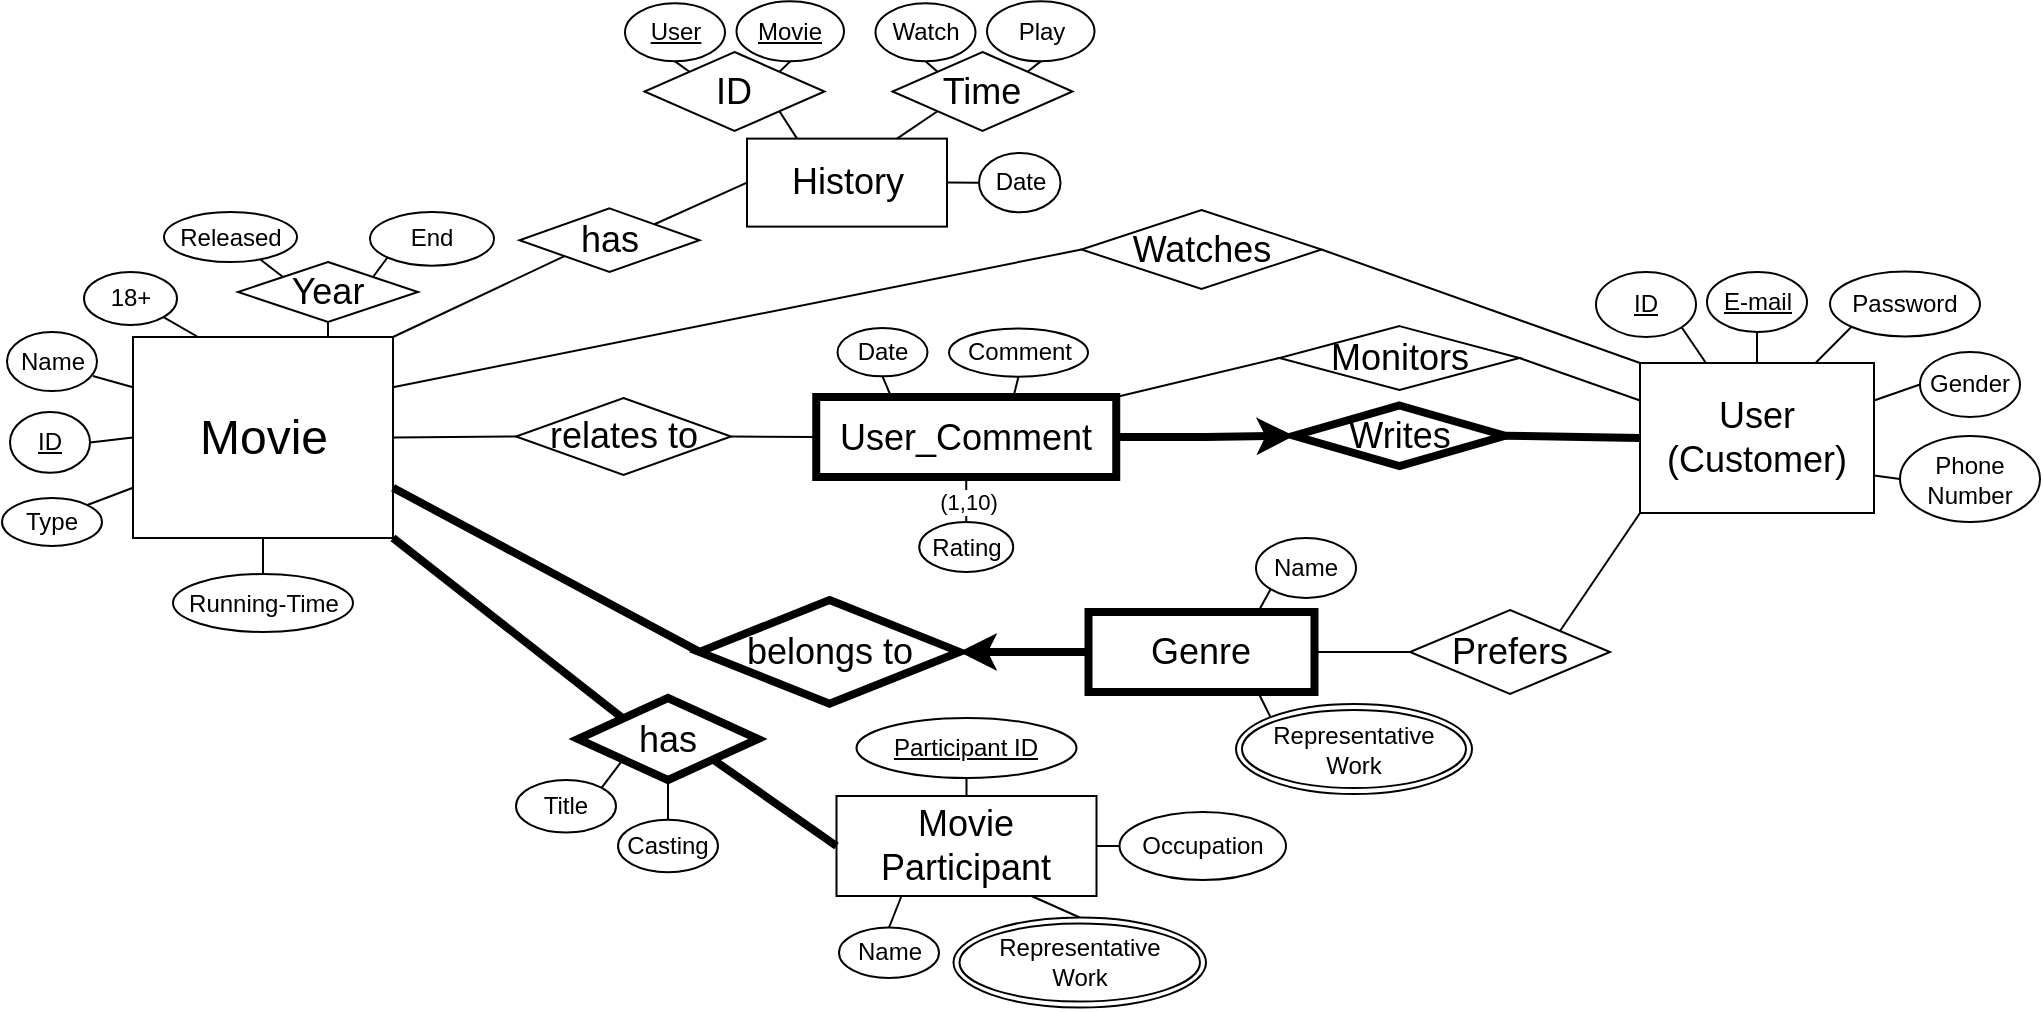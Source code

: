 <mxfile version="24.7.14" pages="2">
  <diagram id="rgVw4Kh5Wtp_J3KKhTi0" name="ER">
    <mxGraphModel dx="-220" dy="738" grid="1" gridSize="10" guides="1" tooltips="1" connect="1" arrows="1" fold="1" page="1" pageScale="1" pageWidth="827" pageHeight="1169" math="0" shadow="0">
      <root>
        <mxCell id="0" />
        <mxCell id="1" parent="0" />
        <mxCell id="Y2QeQmpJSXi7cNchoxGy-1" value="Type" style="ellipse;whiteSpace=wrap;html=1;align=center;rounded=1;" parent="1" vertex="1">
          <mxGeometry x="1913" y="573" width="50" height="24" as="geometry" />
        </mxCell>
        <mxCell id="Y2QeQmpJSXi7cNchoxGy-3" value="&lt;span style=&quot;font-size: 18px;&quot;&gt;User&lt;br&gt;(Customer)&lt;/span&gt;" style="whiteSpace=wrap;html=1;align=center;rounded=0;" parent="1" vertex="1">
          <mxGeometry x="2732" y="505.5" width="117" height="75" as="geometry" />
        </mxCell>
        <mxCell id="Y2QeQmpJSXi7cNchoxGy-4" value="&lt;font style=&quot;font-size: 18px;&quot;&gt;Movie Participant&lt;/font&gt;" style="whiteSpace=wrap;html=1;align=center;rounded=0;" parent="1" vertex="1">
          <mxGeometry x="2330.25" y="722" width="130" height="50" as="geometry" />
        </mxCell>
        <mxCell id="Y2QeQmpJSXi7cNchoxGy-5" value="&lt;u&gt;ID&lt;/u&gt;" style="ellipse;whiteSpace=wrap;html=1;align=center;rounded=1;" parent="1" vertex="1">
          <mxGeometry x="2710" y="460" width="50" height="32.5" as="geometry" />
        </mxCell>
        <mxCell id="Y2QeQmpJSXi7cNchoxGy-6" value="" style="endArrow=none;html=1;rounded=1;exitX=1;exitY=1;exitDx=0;exitDy=0;" parent="1" source="Y2QeQmpJSXi7cNchoxGy-5" target="Y2QeQmpJSXi7cNchoxGy-3" edge="1">
          <mxGeometry relative="1" as="geometry">
            <mxPoint x="2517.5" y="492.5" as="sourcePoint" />
            <mxPoint x="2677.5" y="492.5" as="targetPoint" />
          </mxGeometry>
        </mxCell>
        <mxCell id="Y2QeQmpJSXi7cNchoxGy-7" value="&lt;u&gt;E-mail&lt;/u&gt;" style="ellipse;whiteSpace=wrap;html=1;align=center;rounded=1;" parent="1" vertex="1">
          <mxGeometry x="2765.5" y="460" width="50" height="30" as="geometry" />
        </mxCell>
        <mxCell id="Y2QeQmpJSXi7cNchoxGy-8" value="" style="endArrow=none;html=1;rounded=1;exitX=0.5;exitY=1;exitDx=0;exitDy=0;entryX=0.5;entryY=0;entryDx=0;entryDy=0;" parent="1" source="Y2QeQmpJSXi7cNchoxGy-7" target="Y2QeQmpJSXi7cNchoxGy-3" edge="1">
          <mxGeometry relative="1" as="geometry">
            <mxPoint x="2760.5" y="436.5" as="sourcePoint" />
            <mxPoint x="2817.5" y="452.5" as="targetPoint" />
          </mxGeometry>
        </mxCell>
        <mxCell id="Y2QeQmpJSXi7cNchoxGy-9" value="Password" style="ellipse;whiteSpace=wrap;html=1;align=center;rounded=1;" parent="1" vertex="1">
          <mxGeometry x="2827" y="459.75" width="75" height="32.5" as="geometry" />
        </mxCell>
        <mxCell id="Y2QeQmpJSXi7cNchoxGy-10" value="" style="endArrow=none;html=1;rounded=1;exitX=0;exitY=1;exitDx=0;exitDy=0;entryX=0.75;entryY=0;entryDx=0;entryDy=0;" parent="1" source="Y2QeQmpJSXi7cNchoxGy-9" target="Y2QeQmpJSXi7cNchoxGy-3" edge="1">
          <mxGeometry relative="1" as="geometry">
            <mxPoint x="2790.5" y="386.5" as="sourcePoint" />
            <mxPoint x="2827.5" y="462.5" as="targetPoint" />
          </mxGeometry>
        </mxCell>
        <mxCell id="Y2QeQmpJSXi7cNchoxGy-11" value="Gender" style="ellipse;whiteSpace=wrap;html=1;align=center;rounded=1;" parent="1" vertex="1">
          <mxGeometry x="2872" y="500" width="50" height="32.5" as="geometry" />
        </mxCell>
        <mxCell id="Y2QeQmpJSXi7cNchoxGy-12" value="" style="endArrow=none;html=1;rounded=1;exitX=0;exitY=0.5;exitDx=0;exitDy=0;entryX=1;entryY=0.25;entryDx=0;entryDy=0;" parent="1" source="Y2QeQmpJSXi7cNchoxGy-11" target="Y2QeQmpJSXi7cNchoxGy-3" edge="1">
          <mxGeometry relative="1" as="geometry">
            <mxPoint x="2790.5" y="386.5" as="sourcePoint" />
            <mxPoint x="2827.5" y="462.5" as="targetPoint" />
          </mxGeometry>
        </mxCell>
        <mxCell id="Y2QeQmpJSXi7cNchoxGy-13" value="Phone Number" style="ellipse;whiteSpace=wrap;html=1;align=center;rounded=1;" parent="1" vertex="1">
          <mxGeometry x="2862" y="542" width="70" height="43" as="geometry" />
        </mxCell>
        <mxCell id="Y2QeQmpJSXi7cNchoxGy-14" value="" style="endArrow=none;html=1;rounded=1;entryX=1;entryY=0.75;entryDx=0;entryDy=0;exitX=0;exitY=0.5;exitDx=0;exitDy=0;" parent="1" source="Y2QeQmpJSXi7cNchoxGy-13" target="Y2QeQmpJSXi7cNchoxGy-3" edge="1">
          <mxGeometry relative="1" as="geometry">
            <mxPoint x="2975" y="452.5" as="sourcePoint" />
            <mxPoint x="2827.5" y="462.5" as="targetPoint" />
          </mxGeometry>
        </mxCell>
        <mxCell id="Y2QeQmpJSXi7cNchoxGy-15" value="Name" style="ellipse;whiteSpace=wrap;html=1;align=center;rounded=1;" parent="1" vertex="1">
          <mxGeometry x="1915.5" y="490" width="45" height="29.56" as="geometry" />
        </mxCell>
        <mxCell id="Y2QeQmpJSXi7cNchoxGy-16" value="Running-Time" style="ellipse;whiteSpace=wrap;html=1;align=center;rounded=1;" parent="1" vertex="1">
          <mxGeometry x="1998.5" y="611" width="90" height="29" as="geometry" />
        </mxCell>
        <mxCell id="Y2QeQmpJSXi7cNchoxGy-17" value="Released" style="ellipse;whiteSpace=wrap;html=1;align=center;rounded=1;" parent="1" vertex="1">
          <mxGeometry x="1994" y="430" width="66.5" height="25.04" as="geometry" />
        </mxCell>
        <mxCell id="Y2QeQmpJSXi7cNchoxGy-18" value="18+" style="ellipse;whiteSpace=wrap;html=1;align=center;rounded=1;" parent="1" vertex="1">
          <mxGeometry x="1954" y="460" width="46.5" height="26.5" as="geometry" />
        </mxCell>
        <mxCell id="Y2QeQmpJSXi7cNchoxGy-19" value="&lt;font style=&quot;font-size: 24px;&quot;&gt;Movie&lt;/font&gt;" style="whiteSpace=wrap;html=1;align=center;rounded=0;" parent="1" vertex="1">
          <mxGeometry x="1978.5" y="492.5" width="130" height="100.5" as="geometry" />
        </mxCell>
        <mxCell id="Y2QeQmpJSXi7cNchoxGy-20" value="&lt;font style=&quot;font-size: 18px;&quot;&gt;Prefers&lt;/font&gt;" style="shape=rhombus;perimeter=rhombusPerimeter;whiteSpace=wrap;html=1;align=center;rounded=0;" parent="1" vertex="1">
          <mxGeometry x="2617" y="629" width="100" height="42" as="geometry" />
        </mxCell>
        <mxCell id="Y2QeQmpJSXi7cNchoxGy-21" value="&lt;font style=&quot;font-size: 18px;&quot;&gt;User_Comment&lt;/font&gt;" style="whiteSpace=wrap;html=1;align=center;rounded=0;glass=0;strokeWidth=4;" parent="1" vertex="1">
          <mxGeometry x="2320.12" y="522.5" width="150" height="40" as="geometry" />
        </mxCell>
        <mxCell id="Y2QeQmpJSXi7cNchoxGy-22" value="Rating" style="ellipse;whiteSpace=wrap;html=1;align=center;rounded=1;" parent="1" vertex="1">
          <mxGeometry x="2371.62" y="585" width="47" height="25" as="geometry" />
        </mxCell>
        <mxCell id="Y2QeQmpJSXi7cNchoxGy-24" value="&lt;u&gt;ID&lt;/u&gt;" style="ellipse;whiteSpace=wrap;html=1;align=center;rounded=1;" parent="1" vertex="1">
          <mxGeometry x="1917" y="530" width="40" height="30.39" as="geometry" />
        </mxCell>
        <mxCell id="Y2QeQmpJSXi7cNchoxGy-25" value="" style="endArrow=none;html=1;rounded=1;exitX=0;exitY=0.5;exitDx=0;exitDy=0;entryX=1;entryY=0.5;entryDx=0;entryDy=0;" parent="1" source="Y2QeQmpJSXi7cNchoxGy-19" target="Y2QeQmpJSXi7cNchoxGy-24" edge="1">
          <mxGeometry relative="1" as="geometry">
            <mxPoint x="2257.5" y="506.5" as="sourcePoint" />
            <mxPoint x="2332.5" y="506.5" as="targetPoint" />
          </mxGeometry>
        </mxCell>
        <mxCell id="Y2QeQmpJSXi7cNchoxGy-26" value="" style="endArrow=none;html=1;rounded=1;entryX=0.953;entryY=0.745;entryDx=0;entryDy=0;exitX=0;exitY=0.25;exitDx=0;exitDy=0;entryPerimeter=0;" parent="1" source="Y2QeQmpJSXi7cNchoxGy-19" target="Y2QeQmpJSXi7cNchoxGy-15" edge="1">
          <mxGeometry relative="1" as="geometry">
            <mxPoint x="1956.5" y="523.5" as="sourcePoint" />
            <mxPoint x="1890.5" y="485.5" as="targetPoint" />
          </mxGeometry>
        </mxCell>
        <mxCell id="Y2QeQmpJSXi7cNchoxGy-27" value="" style="endArrow=none;html=1;rounded=1;entryX=1;entryY=0;entryDx=0;entryDy=0;exitX=0;exitY=0.75;exitDx=0;exitDy=0;" parent="1" source="Y2QeQmpJSXi7cNchoxGy-19" target="Y2QeQmpJSXi7cNchoxGy-1" edge="1">
          <mxGeometry relative="1" as="geometry">
            <mxPoint x="1995.5" y="571.5" as="sourcePoint" />
            <mxPoint x="1910.5" y="435.5" as="targetPoint" />
          </mxGeometry>
        </mxCell>
        <mxCell id="Y2QeQmpJSXi7cNchoxGy-28" value="" style="endArrow=none;html=1;rounded=1;entryX=0.5;entryY=0;entryDx=0;entryDy=0;exitX=0.5;exitY=1;exitDx=0;exitDy=0;" parent="1" source="Y2QeQmpJSXi7cNchoxGy-19" target="Y2QeQmpJSXi7cNchoxGy-16" edge="1">
          <mxGeometry relative="1" as="geometry">
            <mxPoint x="2002.5" y="481.5" as="sourcePoint" />
            <mxPoint x="1950.5" y="395.5" as="targetPoint" />
          </mxGeometry>
        </mxCell>
        <mxCell id="Y2QeQmpJSXi7cNchoxGy-29" value="" style="endArrow=none;html=1;rounded=1;exitX=0;exitY=0;exitDx=0;exitDy=0;" parent="1" source="Y2QeQmpJSXi7cNchoxGy-69" target="Y2QeQmpJSXi7cNchoxGy-17" edge="1">
          <mxGeometry relative="1" as="geometry">
            <mxPoint x="2019" y="393" as="sourcePoint" />
            <mxPoint x="2017" y="404" as="targetPoint" />
          </mxGeometry>
        </mxCell>
        <mxCell id="Y2QeQmpJSXi7cNchoxGy-30" value="" style="endArrow=none;html=1;rounded=1;entryX=1;entryY=1;entryDx=0;entryDy=0;exitX=0.25;exitY=0;exitDx=0;exitDy=0;" parent="1" source="Y2QeQmpJSXi7cNchoxGy-19" target="Y2QeQmpJSXi7cNchoxGy-18" edge="1">
          <mxGeometry relative="1" as="geometry">
            <mxPoint x="2002.5" y="481.5" as="sourcePoint" />
            <mxPoint x="2054.5" y="380.5" as="targetPoint" />
          </mxGeometry>
        </mxCell>
        <mxCell id="Y2QeQmpJSXi7cNchoxGy-31" value="Date" style="ellipse;whiteSpace=wrap;html=1;align=center;rounded=1;" parent="1" vertex="1">
          <mxGeometry x="2330.75" y="488.05" width="45" height="24.13" as="geometry" />
        </mxCell>
        <mxCell id="Y2QeQmpJSXi7cNchoxGy-32" value="Comment" style="ellipse;whiteSpace=wrap;html=1;align=center;rounded=1;" parent="1" vertex="1">
          <mxGeometry x="2386.5" y="488.21" width="69.5" height="24.13" as="geometry" />
        </mxCell>
        <mxCell id="Y2QeQmpJSXi7cNchoxGy-34" value="" style="endArrow=none;html=1;rounded=1;exitX=0.5;exitY=1;exitDx=0;exitDy=0;entryX=0.5;entryY=0;entryDx=0;entryDy=0;" parent="1" source="Y2QeQmpJSXi7cNchoxGy-21" target="Y2QeQmpJSXi7cNchoxGy-22" edge="1">
          <mxGeometry relative="1" as="geometry">
            <mxPoint x="2440" y="780" as="sourcePoint" />
            <mxPoint x="2405" y="594" as="targetPoint" />
          </mxGeometry>
        </mxCell>
        <mxCell id="CK9RRE3O3jIJMYVnEYLk-2" value="(1,10)" style="edgeLabel;html=1;align=center;verticalAlign=middle;resizable=0;points=[];" parent="Y2QeQmpJSXi7cNchoxGy-34" vertex="1" connectable="0">
          <mxGeometry x="-0.424" y="1" relative="1" as="geometry">
            <mxPoint y="6" as="offset" />
          </mxGeometry>
        </mxCell>
        <mxCell id="Y2QeQmpJSXi7cNchoxGy-35" value="" style="endArrow=none;html=1;rounded=1;exitX=0.25;exitY=0;exitDx=0;exitDy=0;entryX=0.5;entryY=1;entryDx=0;entryDy=0;" parent="1" source="Y2QeQmpJSXi7cNchoxGy-21" target="Y2QeQmpJSXi7cNchoxGy-31" edge="1">
          <mxGeometry relative="1" as="geometry">
            <mxPoint x="2450" y="790" as="sourcePoint" />
            <mxPoint x="2417" y="506.5" as="targetPoint" />
          </mxGeometry>
        </mxCell>
        <mxCell id="Y2QeQmpJSXi7cNchoxGy-36" value="" style="endArrow=none;html=1;rounded=1;exitX=0.657;exitY=0.003;exitDx=0;exitDy=0;entryX=0.5;entryY=1;entryDx=0;entryDy=0;exitPerimeter=0;" parent="1" source="Y2QeQmpJSXi7cNchoxGy-21" target="Y2QeQmpJSXi7cNchoxGy-32" edge="1">
          <mxGeometry relative="1" as="geometry">
            <mxPoint x="2460" y="800" as="sourcePoint" />
            <mxPoint x="2447" y="690" as="targetPoint" />
          </mxGeometry>
        </mxCell>
        <mxCell id="Y2QeQmpJSXi7cNchoxGy-37" value="&lt;font style=&quot;font-size: 18px;&quot;&gt;Writes&lt;/font&gt;" style="shape=rhombus;perimeter=rhombusPerimeter;whiteSpace=wrap;html=1;align=center;rounded=0;strokeWidth=4;" parent="1" vertex="1">
          <mxGeometry x="2559" y="526.75" width="105.5" height="30.25" as="geometry" />
        </mxCell>
        <mxCell id="Y2QeQmpJSXi7cNchoxGy-38" value="&lt;span style=&quot;font-size: 18px;&quot;&gt;relates to&lt;/span&gt;" style="shape=rhombus;perimeter=rhombusPerimeter;whiteSpace=wrap;html=1;align=center;rounded=0;" parent="1" vertex="1">
          <mxGeometry x="2170" y="523" width="107.5" height="38.44" as="geometry" />
        </mxCell>
        <mxCell id="Y2QeQmpJSXi7cNchoxGy-39" value="Name" style="ellipse;whiteSpace=wrap;html=1;align=center;rounded=1;" parent="1" vertex="1">
          <mxGeometry x="2331.5" y="787.75" width="50" height="25.25" as="geometry" />
        </mxCell>
        <mxCell id="Y2QeQmpJSXi7cNchoxGy-40" value="Occupation" style="ellipse;whiteSpace=wrap;html=1;align=center;rounded=1;" parent="1" vertex="1">
          <mxGeometry x="2471.75" y="730" width="83.25" height="34" as="geometry" />
        </mxCell>
        <mxCell id="Y2QeQmpJSXi7cNchoxGy-42" value="&lt;u&gt;Participant ID&lt;/u&gt;" style="ellipse;whiteSpace=wrap;html=1;align=center;rounded=1;" parent="1" vertex="1">
          <mxGeometry x="2340.25" y="683" width="110" height="30" as="geometry" />
        </mxCell>
        <mxCell id="Y2QeQmpJSXi7cNchoxGy-43" value="" style="endArrow=none;html=1;rounded=1;entryX=0.5;entryY=0;entryDx=0;entryDy=0;exitX=0.75;exitY=1;exitDx=0;exitDy=0;" parent="1" source="Y2QeQmpJSXi7cNchoxGy-4" target="ez08-odmeZJ5CBeFPg-b-1" edge="1">
          <mxGeometry relative="1" as="geometry">
            <mxPoint x="1878.75" y="797" as="sourcePoint" />
            <mxPoint x="2443.75" y="794.0" as="targetPoint" />
          </mxGeometry>
        </mxCell>
        <mxCell id="Y2QeQmpJSXi7cNchoxGy-44" value="" style="endArrow=none;html=1;rounded=1;entryX=0;entryY=0.5;entryDx=0;entryDy=0;exitX=1;exitY=0.5;exitDx=0;exitDy=0;" parent="1" source="Y2QeQmpJSXi7cNchoxGy-4" target="Y2QeQmpJSXi7cNchoxGy-40" edge="1">
          <mxGeometry relative="1" as="geometry">
            <mxPoint x="2373.75" y="799" as="sourcePoint" />
            <mxPoint x="2378.75" y="818" as="targetPoint" />
          </mxGeometry>
        </mxCell>
        <mxCell id="Y2QeQmpJSXi7cNchoxGy-45" value="" style="endArrow=none;html=1;rounded=1;entryX=0.5;entryY=1;entryDx=0;entryDy=0;exitX=0.5;exitY=0;exitDx=0;exitDy=0;" parent="1" source="Y2QeQmpJSXi7cNchoxGy-4" target="Y2QeQmpJSXi7cNchoxGy-42" edge="1">
          <mxGeometry relative="1" as="geometry">
            <mxPoint x="2383.75" y="809" as="sourcePoint" />
            <mxPoint x="2388.75" y="828" as="targetPoint" />
          </mxGeometry>
        </mxCell>
        <mxCell id="Y2QeQmpJSXi7cNchoxGy-46" value="" style="endArrow=none;html=1;rounded=1;exitX=0.25;exitY=1;exitDx=0;exitDy=0;entryX=0.5;entryY=0;entryDx=0;entryDy=0;" parent="1" source="Y2QeQmpJSXi7cNchoxGy-4" target="Y2QeQmpJSXi7cNchoxGy-39" edge="1">
          <mxGeometry relative="1" as="geometry">
            <mxPoint x="2393.75" y="819" as="sourcePoint" />
            <mxPoint x="2432.75" y="703" as="targetPoint" />
          </mxGeometry>
        </mxCell>
        <mxCell id="Y2QeQmpJSXi7cNchoxGy-47" value="End" style="ellipse;whiteSpace=wrap;html=1;align=center;rounded=1;" parent="1" vertex="1">
          <mxGeometry x="2097" y="430" width="62" height="26.82" as="geometry" />
        </mxCell>
        <mxCell id="Y2QeQmpJSXi7cNchoxGy-48" value="" style="endArrow=none;html=1;rounded=1;entryX=0;entryY=1;entryDx=0;entryDy=0;exitX=1;exitY=0;exitDx=0;exitDy=0;" parent="1" source="Y2QeQmpJSXi7cNchoxGy-69" target="Y2QeQmpJSXi7cNchoxGy-47" edge="1">
          <mxGeometry relative="1" as="geometry">
            <mxPoint x="2069" y="383" as="sourcePoint" />
            <mxPoint x="2042.5" y="630.5" as="targetPoint" />
          </mxGeometry>
        </mxCell>
        <mxCell id="Y2QeQmpJSXi7cNchoxGy-49" value="" style="edgeStyle=orthogonalEdgeStyle;rounded=0;orthogonalLoop=1;jettySize=auto;html=1;strokeWidth=4;" parent="1" source="Y2QeQmpJSXi7cNchoxGy-50" target="Y2QeQmpJSXi7cNchoxGy-73" edge="1">
          <mxGeometry relative="1" as="geometry" />
        </mxCell>
        <mxCell id="Y2QeQmpJSXi7cNchoxGy-50" value="&lt;font style=&quot;font-size: 18px;&quot;&gt;Genre&lt;/font&gt;" style="whiteSpace=wrap;html=1;align=center;rounded=0;strokeWidth=4;" parent="1" vertex="1">
          <mxGeometry x="2456.25" y="630" width="113" height="40" as="geometry" />
        </mxCell>
        <mxCell id="Y2QeQmpJSXi7cNchoxGy-51" value="&lt;font style=&quot;font-size: 18px;&quot;&gt;History&lt;/font&gt;" style="whiteSpace=wrap;html=1;align=center;rounded=0;" parent="1" vertex="1">
          <mxGeometry x="2285.5" y="393.31" width="100" height="44" as="geometry" />
        </mxCell>
        <mxCell id="Y2QeQmpJSXi7cNchoxGy-52" value="&lt;font style=&quot;font-size: 18px;&quot;&gt;Watches&lt;/font&gt;" style="shape=rhombus;perimeter=rhombusPerimeter;whiteSpace=wrap;html=1;align=center;rounded=0;" parent="1" vertex="1">
          <mxGeometry x="2452.75" y="429" width="120" height="39.5" as="geometry" />
        </mxCell>
        <mxCell id="Y2QeQmpJSXi7cNchoxGy-53" value="Name" style="ellipse;whiteSpace=wrap;html=1;align=center;rounded=1;" parent="1" vertex="1">
          <mxGeometry x="2540" y="593" width="50" height="30" as="geometry" />
        </mxCell>
        <mxCell id="Y2QeQmpJSXi7cNchoxGy-54" value="&lt;font style=&quot;font-size: 18px;&quot;&gt;has&lt;/font&gt;" style="shape=rhombus;perimeter=rhombusPerimeter;whiteSpace=wrap;html=1;align=center;rounded=0;strokeWidth=4;" parent="1" vertex="1">
          <mxGeometry x="2201" y="673" width="90" height="41" as="geometry" />
        </mxCell>
        <mxCell id="Y2QeQmpJSXi7cNchoxGy-55" value="" style="endArrow=none;html=1;rounded=1;entryX=0.75;entryY=0;entryDx=0;entryDy=0;exitX=0;exitY=1;exitDx=0;exitDy=0;" parent="1" source="Y2QeQmpJSXi7cNchoxGy-53" target="Y2QeQmpJSXi7cNchoxGy-50" edge="1">
          <mxGeometry relative="1" as="geometry">
            <mxPoint x="2537.75" y="600" as="sourcePoint" />
            <mxPoint x="2513.75" y="655.5" as="targetPoint" />
          </mxGeometry>
        </mxCell>
        <mxCell id="Y2QeQmpJSXi7cNchoxGy-58" value="Watch" style="ellipse;whiteSpace=wrap;html=1;align=center;rounded=1;" parent="1" vertex="1">
          <mxGeometry x="2349.75" y="325.68" width="50" height="29" as="geometry" />
        </mxCell>
        <mxCell id="Y2QeQmpJSXi7cNchoxGy-59" value="Play" style="ellipse;whiteSpace=wrap;html=1;align=center;rounded=1;" parent="1" vertex="1">
          <mxGeometry x="2405.5" y="324.68" width="53.75" height="30" as="geometry" />
        </mxCell>
        <mxCell id="Y2QeQmpJSXi7cNchoxGy-60" value="" style="endArrow=none;html=1;rounded=1;entryX=0;entryY=0;entryDx=0;entryDy=0;exitX=0.5;exitY=1;exitDx=0;exitDy=0;" parent="1" source="Y2QeQmpJSXi7cNchoxGy-58" target="Y2QeQmpJSXi7cNchoxGy-71" edge="1">
          <mxGeometry relative="1" as="geometry">
            <mxPoint x="2321.25" y="499.68" as="sourcePoint" />
            <mxPoint x="2338.25" y="523.68" as="targetPoint" />
          </mxGeometry>
        </mxCell>
        <mxCell id="Y2QeQmpJSXi7cNchoxGy-61" value="" style="endArrow=none;html=1;rounded=1;entryX=1;entryY=0;entryDx=0;entryDy=0;exitX=0.5;exitY=1;exitDx=0;exitDy=0;" parent="1" source="Y2QeQmpJSXi7cNchoxGy-59" target="Y2QeQmpJSXi7cNchoxGy-71" edge="1">
          <mxGeometry relative="1" as="geometry">
            <mxPoint x="2331.25" y="509.68" as="sourcePoint" />
            <mxPoint x="2348.25" y="533.68" as="targetPoint" />
          </mxGeometry>
        </mxCell>
        <mxCell id="Y2QeQmpJSXi7cNchoxGy-62" value="" style="endArrow=none;html=1;rounded=1;entryX=1;entryY=0.5;entryDx=0;entryDy=0;exitX=0;exitY=0.5;exitDx=0;exitDy=0;" parent="1" source="Y2QeQmpJSXi7cNchoxGy-63" target="Y2QeQmpJSXi7cNchoxGy-51" edge="1">
          <mxGeometry relative="1" as="geometry">
            <mxPoint x="2223" y="494.81" as="sourcePoint" />
            <mxPoint x="2297" y="492.81" as="targetPoint" />
          </mxGeometry>
        </mxCell>
        <mxCell id="Y2QeQmpJSXi7cNchoxGy-63" value="Date" style="ellipse;whiteSpace=wrap;html=1;align=center;rounded=1;" parent="1" vertex="1">
          <mxGeometry x="2401.5" y="400.5" width="40.75" height="29.63" as="geometry" />
        </mxCell>
        <mxCell id="Y2QeQmpJSXi7cNchoxGy-66" value="&lt;font style=&quot;font-size: 18px;&quot;&gt;has&lt;/font&gt;" style="shape=rhombus;perimeter=rhombusPerimeter;whiteSpace=wrap;html=1;align=center;rounded=0;" parent="1" vertex="1">
          <mxGeometry x="2171.75" y="428.19" width="90" height="31.81" as="geometry" />
        </mxCell>
        <mxCell id="Y2QeQmpJSXi7cNchoxGy-68" value="" style="endArrow=none;html=1;rounded=1;entryX=0.75;entryY=1;entryDx=0;entryDy=0;exitX=0;exitY=0;exitDx=0;exitDy=0;" parent="1" source="P1XqQ0uWZs09S3HQ0iQS-1" target="Y2QeQmpJSXi7cNchoxGy-50" edge="1">
          <mxGeometry relative="1" as="geometry">
            <mxPoint x="2557.907" y="684.443" as="sourcePoint" />
            <mxPoint x="2522.75" y="680" as="targetPoint" />
          </mxGeometry>
        </mxCell>
        <mxCell id="Y2QeQmpJSXi7cNchoxGy-69" value="&lt;span style=&quot;font-size: 18px;&quot;&gt;Year&lt;/span&gt;" style="shape=rhombus;perimeter=rhombusPerimeter;whiteSpace=wrap;html=1;align=center;rounded=0;" parent="1" vertex="1">
          <mxGeometry x="2031" y="455" width="90" height="30" as="geometry" />
        </mxCell>
        <mxCell id="Y2QeQmpJSXi7cNchoxGy-71" value="&lt;span style=&quot;font-size: 18px;&quot;&gt;Time&lt;/span&gt;" style="shape=rhombus;perimeter=rhombusPerimeter;whiteSpace=wrap;html=1;align=center;rounded=0;" parent="1" vertex="1">
          <mxGeometry x="2358.25" y="350" width="90" height="39.5" as="geometry" />
        </mxCell>
        <mxCell id="Y2QeQmpJSXi7cNchoxGy-72" value="" style="endArrow=none;html=1;rounded=1;entryX=0.75;entryY=0;entryDx=0;entryDy=0;exitX=0;exitY=1;exitDx=0;exitDy=0;" parent="1" source="Y2QeQmpJSXi7cNchoxGy-71" target="Y2QeQmpJSXi7cNchoxGy-51" edge="1">
          <mxGeometry relative="1" as="geometry">
            <mxPoint x="2467.25" y="402.68" as="sourcePoint" />
            <mxPoint x="2395.25" y="414.68" as="targetPoint" />
          </mxGeometry>
        </mxCell>
        <mxCell id="Y2QeQmpJSXi7cNchoxGy-73" value="&lt;span style=&quot;font-size: 18px;&quot;&gt;belongs to&lt;/span&gt;" style="shape=rhombus;perimeter=rhombusPerimeter;whiteSpace=wrap;html=1;align=center;rounded=0;strokeWidth=4;" parent="1" vertex="1">
          <mxGeometry x="2261.75" y="624" width="130" height="51.88" as="geometry" />
        </mxCell>
        <mxCell id="Y2QeQmpJSXi7cNchoxGy-74" value="" style="endArrow=none;html=1;rounded=0;exitX=1;exitY=0.25;exitDx=0;exitDy=0;entryX=0;entryY=0.5;entryDx=0;entryDy=0;" parent="1" source="Y2QeQmpJSXi7cNchoxGy-19" target="Y2QeQmpJSXi7cNchoxGy-52" edge="1">
          <mxGeometry relative="1" as="geometry">
            <mxPoint x="2220" y="660" as="sourcePoint" />
            <mxPoint x="2380" y="660" as="targetPoint" />
          </mxGeometry>
        </mxCell>
        <mxCell id="Y2QeQmpJSXi7cNchoxGy-75" value="" style="endArrow=none;html=1;rounded=1;entryX=1;entryY=0.5;entryDx=0;entryDy=0;exitX=0;exitY=0.5;exitDx=0;exitDy=0;" parent="1" source="Y2QeQmpJSXi7cNchoxGy-38" target="Y2QeQmpJSXi7cNchoxGy-19" edge="1">
          <mxGeometry relative="1" as="geometry">
            <mxPoint x="2378" y="573" as="sourcePoint" />
            <mxPoint x="2361" y="586" as="targetPoint" />
          </mxGeometry>
        </mxCell>
        <mxCell id="Y2QeQmpJSXi7cNchoxGy-76" value="" style="endArrow=none;html=1;rounded=1;exitX=0;exitY=0.5;exitDx=0;exitDy=0;entryX=1;entryY=0.75;entryDx=0;entryDy=0;strokeWidth=4;" parent="1" source="Y2QeQmpJSXi7cNchoxGy-73" target="Y2QeQmpJSXi7cNchoxGy-19" edge="1">
          <mxGeometry relative="1" as="geometry">
            <mxPoint x="2388" y="583" as="sourcePoint" />
            <mxPoint x="2107" y="558" as="targetPoint" />
          </mxGeometry>
        </mxCell>
        <mxCell id="Y2QeQmpJSXi7cNchoxGy-77" value="" style="endArrow=none;html=1;rounded=1;entryX=1;entryY=1;entryDx=0;entryDy=0;exitX=0;exitY=0;exitDx=0;exitDy=0;strokeWidth=4;" parent="1" source="Y2QeQmpJSXi7cNchoxGy-54" target="Y2QeQmpJSXi7cNchoxGy-19" edge="1">
          <mxGeometry relative="1" as="geometry">
            <mxPoint x="2228" y="665" as="sourcePoint" />
            <mxPoint x="2119" y="578" as="targetPoint" />
          </mxGeometry>
        </mxCell>
        <mxCell id="Y2QeQmpJSXi7cNchoxGy-78" value="" style="endArrow=none;html=1;rounded=1;entryX=1;entryY=1;entryDx=0;entryDy=0;exitX=0;exitY=0.5;exitDx=0;exitDy=0;strokeWidth=4;" parent="1" source="Y2QeQmpJSXi7cNchoxGy-4" target="Y2QeQmpJSXi7cNchoxGy-54" edge="1">
          <mxGeometry relative="1" as="geometry">
            <mxPoint x="2242" y="665" as="sourcePoint" />
            <mxPoint x="2133" y="578" as="targetPoint" />
          </mxGeometry>
        </mxCell>
        <mxCell id="Y2QeQmpJSXi7cNchoxGy-79" value="" style="endArrow=none;html=1;rounded=1;entryX=1;entryY=0.5;entryDx=0;entryDy=0;exitX=0;exitY=0.5;exitDx=0;exitDy=0;" parent="1" source="Y2QeQmpJSXi7cNchoxGy-20" target="Y2QeQmpJSXi7cNchoxGy-50" edge="1">
          <mxGeometry relative="1" as="geometry">
            <mxPoint x="2270" y="690" as="sourcePoint" />
            <mxPoint x="2161" y="603" as="targetPoint" />
          </mxGeometry>
        </mxCell>
        <mxCell id="Y2QeQmpJSXi7cNchoxGy-80" value="" style="endArrow=none;html=1;rounded=1;entryX=1;entryY=0;entryDx=0;entryDy=0;exitX=0;exitY=1;exitDx=0;exitDy=0;" parent="1" source="Y2QeQmpJSXi7cNchoxGy-3" target="Y2QeQmpJSXi7cNchoxGy-20" edge="1">
          <mxGeometry relative="1" as="geometry">
            <mxPoint x="2268" y="705" as="sourcePoint" />
            <mxPoint x="2159" y="618" as="targetPoint" />
          </mxGeometry>
        </mxCell>
        <mxCell id="Y2QeQmpJSXi7cNchoxGy-82" value="" style="endArrow=none;html=1;rounded=1;exitX=0;exitY=0;exitDx=0;exitDy=0;entryX=1;entryY=0.5;entryDx=0;entryDy=0;strokeWidth=1;flowAnimation=0;" parent="1" source="Y2QeQmpJSXi7cNchoxGy-3" target="Y2QeQmpJSXi7cNchoxGy-52" edge="1">
          <mxGeometry relative="1" as="geometry">
            <mxPoint x="2298" y="735" as="sourcePoint" />
            <mxPoint x="2830" y="410" as="targetPoint" />
          </mxGeometry>
        </mxCell>
        <mxCell id="Y2QeQmpJSXi7cNchoxGy-83" value="" style="endArrow=none;html=1;rounded=1;entryX=0;entryY=0.5;entryDx=0;entryDy=0;exitX=1;exitY=0;exitDx=0;exitDy=0;" parent="1" source="Y2QeQmpJSXi7cNchoxGy-66" target="Y2QeQmpJSXi7cNchoxGy-51" edge="1">
          <mxGeometry relative="1" as="geometry">
            <mxPoint x="2308" y="745" as="sourcePoint" />
            <mxPoint x="2199" y="658" as="targetPoint" />
          </mxGeometry>
        </mxCell>
        <mxCell id="Y2QeQmpJSXi7cNchoxGy-84" value="" style="endArrow=none;html=1;rounded=1;entryX=0;entryY=1;entryDx=0;entryDy=0;exitX=1;exitY=0;exitDx=0;exitDy=0;" parent="1" source="Y2QeQmpJSXi7cNchoxGy-19" target="Y2QeQmpJSXi7cNchoxGy-66" edge="1">
          <mxGeometry relative="1" as="geometry">
            <mxPoint x="2318" y="755" as="sourcePoint" />
            <mxPoint x="2209" y="668" as="targetPoint" />
          </mxGeometry>
        </mxCell>
        <mxCell id="Y2QeQmpJSXi7cNchoxGy-85" value="" style="endArrow=none;html=1;rounded=1;exitX=0;exitY=0.5;exitDx=0;exitDy=0;entryX=1;entryY=0.5;entryDx=0;entryDy=0;" parent="1" source="Y2QeQmpJSXi7cNchoxGy-21" target="Y2QeQmpJSXi7cNchoxGy-38" edge="1">
          <mxGeometry relative="1" as="geometry">
            <mxPoint x="2180" y="553" as="sourcePoint" />
            <mxPoint x="2280" y="541" as="targetPoint" />
          </mxGeometry>
        </mxCell>
        <mxCell id="Y2QeQmpJSXi7cNchoxGy-90" value="Title" style="ellipse;whiteSpace=wrap;html=1;align=center;rounded=1;" parent="1" vertex="1">
          <mxGeometry x="2170" y="714" width="50" height="26.25" as="geometry" />
        </mxCell>
        <mxCell id="Y2QeQmpJSXi7cNchoxGy-91" value="Casting" style="ellipse;whiteSpace=wrap;html=1;align=center;rounded=1;" parent="1" vertex="1">
          <mxGeometry x="2221" y="733.88" width="50" height="26.25" as="geometry" />
        </mxCell>
        <mxCell id="Y2QeQmpJSXi7cNchoxGy-92" value="" style="endArrow=none;html=1;rounded=1;exitX=0;exitY=1;exitDx=0;exitDy=0;entryX=1;entryY=0;entryDx=0;entryDy=0;" parent="1" source="Y2QeQmpJSXi7cNchoxGy-54" target="Y2QeQmpJSXi7cNchoxGy-90" edge="1">
          <mxGeometry relative="1" as="geometry">
            <mxPoint x="2404" y="836" as="sourcePoint" />
            <mxPoint x="2388" y="864" as="targetPoint" />
          </mxGeometry>
        </mxCell>
        <mxCell id="Y2QeQmpJSXi7cNchoxGy-93" value="" style="endArrow=none;html=1;rounded=1;entryX=0.5;entryY=0;entryDx=0;entryDy=0;exitX=0.5;exitY=1;exitDx=0;exitDy=0;" parent="1" source="Y2QeQmpJSXi7cNchoxGy-54" target="Y2QeQmpJSXi7cNchoxGy-91" edge="1">
          <mxGeometry relative="1" as="geometry">
            <mxPoint x="2249" y="720" as="sourcePoint" />
            <mxPoint x="2249" y="716" as="targetPoint" />
          </mxGeometry>
        </mxCell>
        <mxCell id="ez08-odmeZJ5CBeFPg-b-1" value="Representative&lt;br&gt;Work" style="ellipse;shape=doubleEllipse;margin=3;whiteSpace=wrap;html=1;align=center;" parent="1" vertex="1">
          <mxGeometry x="2388.75" y="782.75" width="126.25" height="45" as="geometry" />
        </mxCell>
        <mxCell id="P1XqQ0uWZs09S3HQ0iQS-1" value="Representative&lt;br&gt;Work" style="ellipse;shape=doubleEllipse;margin=3;whiteSpace=wrap;html=1;align=center;" parent="1" vertex="1">
          <mxGeometry x="2530" y="676" width="118" height="45" as="geometry" />
        </mxCell>
        <mxCell id="P1XqQ0uWZs09S3HQ0iQS-2" value="&lt;span style=&quot;font-size: 18px;&quot;&gt;ID&lt;/span&gt;" style="shape=rhombus;perimeter=rhombusPerimeter;whiteSpace=wrap;html=1;align=center;rounded=0;" parent="1" vertex="1">
          <mxGeometry x="2234.25" y="350" width="90" height="39.5" as="geometry" />
        </mxCell>
        <mxCell id="P1XqQ0uWZs09S3HQ0iQS-3" value="" style="endArrow=none;html=1;rounded=1;entryX=0.25;entryY=0;entryDx=0;entryDy=0;exitX=1;exitY=1;exitDx=0;exitDy=0;" parent="1" source="P1XqQ0uWZs09S3HQ0iQS-2" target="Y2QeQmpJSXi7cNchoxGy-51" edge="1">
          <mxGeometry relative="1" as="geometry">
            <mxPoint x="2391.25" y="390.68" as="sourcePoint" />
            <mxPoint x="2370.25" y="403.68" as="targetPoint" />
          </mxGeometry>
        </mxCell>
        <mxCell id="P1XqQ0uWZs09S3HQ0iQS-4" value="&lt;u&gt;User&lt;/u&gt;" style="ellipse;whiteSpace=wrap;html=1;align=center;rounded=1;" parent="1" vertex="1">
          <mxGeometry x="2224.5" y="325.68" width="50" height="29" as="geometry" />
        </mxCell>
        <mxCell id="P1XqQ0uWZs09S3HQ0iQS-5" value="&lt;u&gt;Movie&lt;/u&gt;" style="ellipse;whiteSpace=wrap;html=1;align=center;rounded=1;" parent="1" vertex="1">
          <mxGeometry x="2280.25" y="324.68" width="53.75" height="30" as="geometry" />
        </mxCell>
        <mxCell id="P1XqQ0uWZs09S3HQ0iQS-6" value="" style="endArrow=none;html=1;rounded=1;entryX=0;entryY=0;entryDx=0;entryDy=0;exitX=0.5;exitY=1;exitDx=0;exitDy=0;" parent="1" source="P1XqQ0uWZs09S3HQ0iQS-4" target="P1XqQ0uWZs09S3HQ0iQS-2" edge="1">
          <mxGeometry relative="1" as="geometry">
            <mxPoint x="2196" y="499.68" as="sourcePoint" />
            <mxPoint x="2256" y="363.68" as="targetPoint" />
          </mxGeometry>
        </mxCell>
        <mxCell id="P1XqQ0uWZs09S3HQ0iQS-7" value="" style="endArrow=none;html=1;rounded=1;entryX=1;entryY=0;entryDx=0;entryDy=0;exitX=0.5;exitY=1;exitDx=0;exitDy=0;" parent="1" source="P1XqQ0uWZs09S3HQ0iQS-5" target="P1XqQ0uWZs09S3HQ0iQS-2" edge="1">
          <mxGeometry relative="1" as="geometry">
            <mxPoint x="2206" y="509.68" as="sourcePoint" />
            <mxPoint x="2301" y="363.68" as="targetPoint" />
          </mxGeometry>
        </mxCell>
        <mxCell id="P1XqQ0uWZs09S3HQ0iQS-8" value="" style="endArrow=none;html=1;rounded=1;entryX=0.5;entryY=1;entryDx=0;entryDy=0;exitX=0.75;exitY=0;exitDx=0;exitDy=0;" parent="1" source="Y2QeQmpJSXi7cNchoxGy-19" target="Y2QeQmpJSXi7cNchoxGy-69" edge="1">
          <mxGeometry relative="1" as="geometry">
            <mxPoint x="2021" y="503" as="sourcePoint" />
            <mxPoint x="2000" y="488" as="targetPoint" />
          </mxGeometry>
        </mxCell>
        <mxCell id="CK9RRE3O3jIJMYVnEYLk-1" value="" style="edgeStyle=orthogonalEdgeStyle;rounded=0;orthogonalLoop=1;jettySize=auto;html=1;strokeWidth=4;exitX=1;exitY=0.5;exitDx=0;exitDy=0;entryX=0;entryY=0.5;entryDx=0;entryDy=0;" parent="1" source="Y2QeQmpJSXi7cNchoxGy-21" target="Y2QeQmpJSXi7cNchoxGy-37" edge="1">
          <mxGeometry relative="1" as="geometry">
            <mxPoint x="2454" y="654" as="sourcePoint" />
            <mxPoint x="2390" y="655" as="targetPoint" />
          </mxGeometry>
        </mxCell>
        <mxCell id="Zp5rjH2sKPc5ZYHW0MTc-1" value="&lt;font style=&quot;font-size: 18px;&quot;&gt;Monitors&lt;/font&gt;" style="shape=rhombus;perimeter=rhombusPerimeter;whiteSpace=wrap;html=1;align=center;rounded=0;" parent="1" vertex="1">
          <mxGeometry x="2551.75" y="487.05" width="120" height="31.95" as="geometry" />
        </mxCell>
        <mxCell id="Zp5rjH2sKPc5ZYHW0MTc-2" value="" style="endArrow=none;html=1;rounded=1;exitX=0;exitY=0.25;exitDx=0;exitDy=0;entryX=1;entryY=0.5;entryDx=0;entryDy=0;strokeWidth=1;flowAnimation=0;" parent="1" source="Y2QeQmpJSXi7cNchoxGy-3" target="Zp5rjH2sKPc5ZYHW0MTc-1" edge="1">
          <mxGeometry relative="1" as="geometry">
            <mxPoint x="2742" y="534" as="sourcePoint" />
            <mxPoint x="2623" y="475" as="targetPoint" />
          </mxGeometry>
        </mxCell>
        <mxCell id="Zp5rjH2sKPc5ZYHW0MTc-5" value="" style="endArrow=none;html=1;rounded=1;entryX=1;entryY=0.5;entryDx=0;entryDy=0;exitX=0;exitY=0.5;exitDx=0;exitDy=0;strokeWidth=4;" parent="1" source="Y2QeQmpJSXi7cNchoxGy-3" target="Y2QeQmpJSXi7cNchoxGy-37" edge="1">
          <mxGeometry relative="1" as="geometry">
            <mxPoint x="2742" y="591" as="sourcePoint" />
            <mxPoint x="2698" y="648" as="targetPoint" />
          </mxGeometry>
        </mxCell>
        <mxCell id="Zp5rjH2sKPc5ZYHW0MTc-6" value="" style="endArrow=none;html=1;rounded=1;exitX=0;exitY=0.5;exitDx=0;exitDy=0;entryX=1;entryY=0;entryDx=0;entryDy=0;strokeWidth=1;flowAnimation=0;" parent="1" source="Zp5rjH2sKPc5ZYHW0MTc-1" target="Y2QeQmpJSXi7cNchoxGy-21" edge="1">
          <mxGeometry relative="1" as="geometry">
            <mxPoint x="2742" y="534" as="sourcePoint" />
            <mxPoint x="2652" y="517" as="targetPoint" />
          </mxGeometry>
        </mxCell>
      </root>
    </mxGraphModel>
  </diagram>
  <diagram id="R2lEEEUBdFMjLlhIrx00" name="Crow_Foot">
    <mxGraphModel dx="1434" dy="738" grid="1" gridSize="10" guides="1" tooltips="1" connect="1" arrows="1" fold="1" page="1" pageScale="1" pageWidth="850" pageHeight="1100" background="none" math="0" shadow="1" extFonts="Permanent Marker^https://fonts.googleapis.com/css?family=Permanent+Marker">
      <root>
        <mxCell id="0" />
        <mxCell id="1" parent="0" />
        <mxCell id="OrGfQXAaAdTn9BZJPWIu-48" value="&lt;span style=&quot;font-size: 18px;&quot;&gt;User&lt;/span&gt;" style="whiteSpace=wrap;html=1;align=center;rounded=0;" parent="1" vertex="1">
          <mxGeometry x="1102" y="505.5" width="117" height="75" as="geometry" />
        </mxCell>
        <mxCell id="OrGfQXAaAdTn9BZJPWIu-49" value="&lt;font style=&quot;font-size: 18px;&quot;&gt;Movie Participants&lt;/font&gt;" style="whiteSpace=wrap;html=1;align=center;rounded=0;" parent="1" vertex="1">
          <mxGeometry x="693.75" y="759" width="130" height="50" as="geometry" />
        </mxCell>
        <mxCell id="OrGfQXAaAdTn9BZJPWIu-50" value="&lt;u&gt;ID&lt;/u&gt;" style="ellipse;whiteSpace=wrap;html=1;align=center;rounded=1;" parent="1" vertex="1">
          <mxGeometry x="1080" y="452.5" width="50" height="40" as="geometry" />
        </mxCell>
        <mxCell id="OrGfQXAaAdTn9BZJPWIu-52" value="" style="endArrow=none;html=1;rounded=1;exitX=1;exitY=1;exitDx=0;exitDy=0;" parent="1" source="OrGfQXAaAdTn9BZJPWIu-50" target="OrGfQXAaAdTn9BZJPWIu-48" edge="1">
          <mxGeometry relative="1" as="geometry">
            <mxPoint x="887.5" y="492.5" as="sourcePoint" />
            <mxPoint x="1047.5" y="492.5" as="targetPoint" />
          </mxGeometry>
        </mxCell>
        <mxCell id="OrGfQXAaAdTn9BZJPWIu-53" value="&lt;u&gt;E-mail&lt;/u&gt;" style="ellipse;whiteSpace=wrap;html=1;align=center;rounded=1;" parent="1" vertex="1">
          <mxGeometry x="1142" y="442.5" width="50" height="40" as="geometry" />
        </mxCell>
        <mxCell id="OrGfQXAaAdTn9BZJPWIu-54" value="" style="endArrow=none;html=1;rounded=1;exitX=0.5;exitY=1;exitDx=0;exitDy=0;entryX=0.5;entryY=0;entryDx=0;entryDy=0;" parent="1" source="OrGfQXAaAdTn9BZJPWIu-53" target="OrGfQXAaAdTn9BZJPWIu-48" edge="1">
          <mxGeometry relative="1" as="geometry">
            <mxPoint x="1130.5" y="436.5" as="sourcePoint" />
            <mxPoint x="1187.5" y="452.5" as="targetPoint" />
          </mxGeometry>
        </mxCell>
        <mxCell id="OrGfQXAaAdTn9BZJPWIu-55" value="Password" style="ellipse;whiteSpace=wrap;html=1;align=center;rounded=1;" parent="1" vertex="1">
          <mxGeometry x="1199.5" y="452.5" width="75" height="40" as="geometry" />
        </mxCell>
        <mxCell id="OrGfQXAaAdTn9BZJPWIu-56" value="" style="endArrow=none;html=1;rounded=1;exitX=0;exitY=1;exitDx=0;exitDy=0;entryX=0.75;entryY=0;entryDx=0;entryDy=0;" parent="1" source="OrGfQXAaAdTn9BZJPWIu-55" target="OrGfQXAaAdTn9BZJPWIu-48" edge="1">
          <mxGeometry relative="1" as="geometry">
            <mxPoint x="1160.5" y="386.5" as="sourcePoint" />
            <mxPoint x="1197.5" y="462.5" as="targetPoint" />
          </mxGeometry>
        </mxCell>
        <mxCell id="OrGfQXAaAdTn9BZJPWIu-57" value="Gender" style="ellipse;whiteSpace=wrap;html=1;align=center;rounded=1;" parent="1" vertex="1">
          <mxGeometry x="1252" y="492.5" width="50" height="40" as="geometry" />
        </mxCell>
        <mxCell id="OrGfQXAaAdTn9BZJPWIu-58" value="" style="endArrow=none;html=1;rounded=1;exitX=0;exitY=0.5;exitDx=0;exitDy=0;entryX=1;entryY=0.25;entryDx=0;entryDy=0;" parent="1" source="OrGfQXAaAdTn9BZJPWIu-57" target="OrGfQXAaAdTn9BZJPWIu-48" edge="1">
          <mxGeometry relative="1" as="geometry">
            <mxPoint x="1160.5" y="386.5" as="sourcePoint" />
            <mxPoint x="1197.5" y="462.5" as="targetPoint" />
          </mxGeometry>
        </mxCell>
        <mxCell id="OrGfQXAaAdTn9BZJPWIu-61" value="Phone Number" style="ellipse;whiteSpace=wrap;html=1;align=center;rounded=1;" parent="1" vertex="1">
          <mxGeometry x="1242" y="542.5" width="70" height="50" as="geometry" />
        </mxCell>
        <mxCell id="OrGfQXAaAdTn9BZJPWIu-62" value="" style="endArrow=none;html=1;rounded=1;entryX=1;entryY=0.75;entryDx=0;entryDy=0;exitX=0;exitY=0.5;exitDx=0;exitDy=0;" parent="1" source="OrGfQXAaAdTn9BZJPWIu-61" target="OrGfQXAaAdTn9BZJPWIu-48" edge="1">
          <mxGeometry relative="1" as="geometry">
            <mxPoint x="1345" y="452.5" as="sourcePoint" />
            <mxPoint x="1197.5" y="462.5" as="targetPoint" />
          </mxGeometry>
        </mxCell>
        <mxCell id="OrGfQXAaAdTn9BZJPWIu-76" value="&lt;font style=&quot;font-size: 18px;&quot;&gt;Prefers&lt;/font&gt;" style="shape=rhombus;perimeter=rhombusPerimeter;whiteSpace=wrap;html=1;align=center;rounded=0;" parent="1" vertex="1">
          <mxGeometry x="942" y="625" width="100" height="40" as="geometry" />
        </mxCell>
        <mxCell id="OrGfQXAaAdTn9BZJPWIu-77" value="&lt;font style=&quot;font-size: 18px;&quot;&gt;User_Comment&lt;/font&gt;" style="whiteSpace=wrap;html=1;align=center;rounded=0;" parent="1" vertex="1">
          <mxGeometry x="677" y="512.5" width="150" height="40" as="geometry" />
        </mxCell>
        <mxCell id="OrGfQXAaAdTn9BZJPWIu-78" value="Rating" style="ellipse;whiteSpace=wrap;html=1;align=center;rounded=1;" parent="1" vertex="1">
          <mxGeometry x="727.75" y="576.5" width="47" height="40" as="geometry" />
        </mxCell>
        <mxCell id="OrGfQXAaAdTn9BZJPWIu-88" value="Date" style="ellipse;whiteSpace=wrap;html=1;align=center;rounded=1;" parent="1" vertex="1">
          <mxGeometry x="710" y="464.13" width="45" height="40" as="geometry" />
        </mxCell>
        <mxCell id="OrGfQXAaAdTn9BZJPWIu-89" value="Comment" style="ellipse;whiteSpace=wrap;html=1;align=center;rounded=1;" parent="1" vertex="1">
          <mxGeometry x="761.25" y="464.13" width="65" height="40" as="geometry" />
        </mxCell>
        <mxCell id="OrGfQXAaAdTn9BZJPWIu-98" value="" style="endArrow=none;html=1;rounded=1;exitX=0.5;exitY=1;exitDx=0;exitDy=0;" parent="1" source="OrGfQXAaAdTn9BZJPWIu-77" target="OrGfQXAaAdTn9BZJPWIu-78" edge="1">
          <mxGeometry relative="1" as="geometry">
            <mxPoint x="775" y="770" as="sourcePoint" />
            <mxPoint x="679" y="582.5" as="targetPoint" />
          </mxGeometry>
        </mxCell>
        <mxCell id="oxm4fRXBRmSQ4bGJHEz5-1" value="(1,10)" style="edgeLabel;html=1;align=center;verticalAlign=middle;resizable=0;points=[];" parent="OrGfQXAaAdTn9BZJPWIu-98" vertex="1" connectable="0">
          <mxGeometry x="-0.266" y="-1" relative="1" as="geometry">
            <mxPoint as="offset" />
          </mxGeometry>
        </mxCell>
        <mxCell id="OrGfQXAaAdTn9BZJPWIu-99" value="" style="endArrow=none;html=1;rounded=1;exitX=0.25;exitY=0;exitDx=0;exitDy=0;entryX=0.264;entryY=0.932;entryDx=0;entryDy=0;entryPerimeter=0;" parent="1" source="OrGfQXAaAdTn9BZJPWIu-77" target="OrGfQXAaAdTn9BZJPWIu-88" edge="1">
          <mxGeometry relative="1" as="geometry">
            <mxPoint x="785" y="780" as="sourcePoint" />
            <mxPoint x="752" y="496.5" as="targetPoint" />
          </mxGeometry>
        </mxCell>
        <mxCell id="OrGfQXAaAdTn9BZJPWIu-100" value="" style="endArrow=none;html=1;rounded=1;exitX=0.75;exitY=0;exitDx=0;exitDy=0;entryX=0.5;entryY=1;entryDx=0;entryDy=0;" parent="1" source="OrGfQXAaAdTn9BZJPWIu-77" target="OrGfQXAaAdTn9BZJPWIu-89" edge="1">
          <mxGeometry relative="1" as="geometry">
            <mxPoint x="795" y="790" as="sourcePoint" />
            <mxPoint x="782" y="680" as="targetPoint" />
          </mxGeometry>
        </mxCell>
        <mxCell id="OrGfQXAaAdTn9BZJPWIu-105" value="&lt;span style=&quot;font-size: 18px;&quot;&gt;Writes&lt;/span&gt;" style="shape=rhombus;perimeter=rhombusPerimeter;whiteSpace=wrap;html=1;align=center;rounded=0;" parent="1" vertex="1">
          <mxGeometry x="902" y="520.5" width="105.5" height="45" as="geometry" />
        </mxCell>
        <mxCell id="_kRaysnc5MU2M_8_n5-s-9" value="&lt;span style=&quot;font-size: 18px;&quot;&gt;relates to&lt;/span&gt;" style="shape=rhombus;perimeter=rhombusPerimeter;whiteSpace=wrap;html=1;align=center;rounded=0;" parent="1" vertex="1">
          <mxGeometry x="511" y="506.56" width="107.5" height="51.88" as="geometry" />
        </mxCell>
        <mxCell id="_kRaysnc5MU2M_8_n5-s-26" value="" style="edgeStyle=entityRelationEdgeStyle;fontSize=12;html=1;endArrow=ERoneToMany;rounded=1;entryX=0;entryY=0.5;entryDx=0;entryDy=0;exitX=1;exitY=0.5;exitDx=0;exitDy=0;" parent="1" source="_kRaysnc5MU2M_8_n5-s-62" target="OrGfQXAaAdTn9BZJPWIu-49" edge="1">
          <mxGeometry width="100" height="100" relative="1" as="geometry">
            <mxPoint x="647" y="743" as="sourcePoint" />
            <mxPoint x="967" y="810" as="targetPoint" />
            <Array as="points">
              <mxPoint x="600" y="760" />
            </Array>
          </mxGeometry>
        </mxCell>
        <mxCell id="_kRaysnc5MU2M_8_n5-s-29" value="" style="edgeStyle=entityRelationEdgeStyle;fontSize=12;html=1;endArrow=ERzeroToOne;endFill=1;rounded=1;entryX=0;entryY=0.5;entryDx=0;entryDy=0;exitX=1;exitY=0.5;exitDx=0;exitDy=0;" parent="1" source="OrGfQXAaAdTn9BZJPWIu-105" target="OrGfQXAaAdTn9BZJPWIu-48" edge="1">
          <mxGeometry width="100" height="100" relative="1" as="geometry">
            <mxPoint x="1090.5" y="431" as="sourcePoint" />
            <mxPoint x="893.5" y="556" as="targetPoint" />
          </mxGeometry>
        </mxCell>
        <mxCell id="_kRaysnc5MU2M_8_n5-s-33" value="" style="edgeStyle=entityRelationEdgeStyle;fontSize=12;html=1;endArrow=ERzeroToMany;endFill=1;rounded=1;exitX=0;exitY=0.5;exitDx=0;exitDy=0;" parent="1" source="OrGfQXAaAdTn9BZJPWIu-76" target="_kRaysnc5MU2M_8_n5-s-52" edge="1">
          <mxGeometry width="100" height="100" relative="1" as="geometry">
            <mxPoint x="654.75" y="735" as="sourcePoint" />
            <mxPoint x="754.75" y="635" as="targetPoint" />
          </mxGeometry>
        </mxCell>
        <mxCell id="_kRaysnc5MU2M_8_n5-s-34" value="" style="edgeStyle=entityRelationEdgeStyle;fontSize=12;html=1;endArrow=ERmandOne;rounded=1;entryX=1;entryY=0.75;entryDx=0;entryDy=0;" parent="1" source="OrGfQXAaAdTn9BZJPWIu-105" target="OrGfQXAaAdTn9BZJPWIu-77" edge="1">
          <mxGeometry width="100" height="100" relative="1" as="geometry">
            <mxPoint x="795.5" y="640" as="sourcePoint" />
            <mxPoint x="895.5" y="540" as="targetPoint" />
          </mxGeometry>
        </mxCell>
        <mxCell id="_kRaysnc5MU2M_8_n5-s-37" value="" style="edgeStyle=entityRelationEdgeStyle;fontSize=12;html=1;endArrow=ERmandOne;rounded=1;entryX=1;entryY=0.5;entryDx=0;entryDy=0;exitX=0;exitY=0.5;exitDx=0;exitDy=0;" parent="1" source="_kRaysnc5MU2M_8_n5-s-9" target="56u8kqJNubYGTSNLfcnv-119" edge="1">
          <mxGeometry width="100" height="100" relative="1" as="geometry">
            <mxPoint x="530" y="530" as="sourcePoint" />
            <mxPoint x="446.12" y="532.111" as="targetPoint" />
            <Array as="points">
              <mxPoint x="581.5" y="562.5" />
              <mxPoint x="500" y="570" />
              <mxPoint x="450" y="550" />
            </Array>
          </mxGeometry>
        </mxCell>
        <mxCell id="_kRaysnc5MU2M_8_n5-s-38" value="" style="edgeStyle=entityRelationEdgeStyle;fontSize=12;html=1;endArrow=ERmandOne;rounded=1;entryX=0;entryY=0.5;entryDx=0;entryDy=0;exitX=1;exitY=0.5;exitDx=0;exitDy=0;" parent="1" source="_kRaysnc5MU2M_8_n5-s-9" target="OrGfQXAaAdTn9BZJPWIu-77" edge="1">
          <mxGeometry width="100" height="100" relative="1" as="geometry">
            <mxPoint x="657.75" y="556.005" as="sourcePoint" />
            <mxPoint x="726.25" y="556.13" as="targetPoint" />
            <Array as="points">
              <mxPoint x="598.25" y="596.13" />
            </Array>
          </mxGeometry>
        </mxCell>
        <mxCell id="_kRaysnc5MU2M_8_n5-s-39" value="Name" style="ellipse;whiteSpace=wrap;html=1;align=center;rounded=1;" parent="1" vertex="1">
          <mxGeometry x="685.25" y="820" width="50" height="33.5" as="geometry" />
        </mxCell>
        <mxCell id="_kRaysnc5MU2M_8_n5-s-40" value="Occupation" style="ellipse;whiteSpace=wrap;html=1;align=center;rounded=1;" parent="1" vertex="1">
          <mxGeometry x="835.25" y="767" width="92" height="34" as="geometry" />
        </mxCell>
        <mxCell id="_kRaysnc5MU2M_8_n5-s-42" value="Representative&lt;br&gt;Work" style="ellipse;whiteSpace=wrap;html=1;align=center;rounded=1;" parent="1" vertex="1">
          <mxGeometry x="744.37" y="820" width="110" height="39" as="geometry" />
        </mxCell>
        <mxCell id="_kRaysnc5MU2M_8_n5-s-44" value="&lt;u&gt;Participant ID&lt;/u&gt;" style="ellipse;whiteSpace=wrap;html=1;align=center;rounded=1;" parent="1" vertex="1">
          <mxGeometry x="703.75" y="720" width="110" height="30" as="geometry" />
        </mxCell>
        <mxCell id="_kRaysnc5MU2M_8_n5-s-45" value="" style="endArrow=none;html=1;rounded=1;entryX=0.5;entryY=0;entryDx=0;entryDy=0;exitX=0.75;exitY=1;exitDx=0;exitDy=0;" parent="1" source="OrGfQXAaAdTn9BZJPWIu-49" target="_kRaysnc5MU2M_8_n5-s-42" edge="1">
          <mxGeometry relative="1" as="geometry">
            <mxPoint x="242.25" y="834" as="sourcePoint" />
            <mxPoint x="250.25" y="873" as="targetPoint" />
          </mxGeometry>
        </mxCell>
        <mxCell id="_kRaysnc5MU2M_8_n5-s-46" value="" style="endArrow=none;html=1;rounded=1;entryX=0;entryY=0.5;entryDx=0;entryDy=0;exitX=1;exitY=0.5;exitDx=0;exitDy=0;" parent="1" source="OrGfQXAaAdTn9BZJPWIu-49" target="_kRaysnc5MU2M_8_n5-s-40" edge="1">
          <mxGeometry relative="1" as="geometry">
            <mxPoint x="737.25" y="836" as="sourcePoint" />
            <mxPoint x="742.25" y="855" as="targetPoint" />
          </mxGeometry>
        </mxCell>
        <mxCell id="_kRaysnc5MU2M_8_n5-s-47" value="" style="endArrow=none;html=1;rounded=1;entryX=0.5;entryY=1;entryDx=0;entryDy=0;exitX=0.5;exitY=0;exitDx=0;exitDy=0;" parent="1" source="OrGfQXAaAdTn9BZJPWIu-49" target="_kRaysnc5MU2M_8_n5-s-44" edge="1">
          <mxGeometry relative="1" as="geometry">
            <mxPoint x="747.25" y="846" as="sourcePoint" />
            <mxPoint x="752.25" y="865" as="targetPoint" />
          </mxGeometry>
        </mxCell>
        <mxCell id="_kRaysnc5MU2M_8_n5-s-48" value="" style="endArrow=none;html=1;rounded=1;exitX=0.25;exitY=1;exitDx=0;exitDy=0;entryX=0.5;entryY=0;entryDx=0;entryDy=0;" parent="1" source="OrGfQXAaAdTn9BZJPWIu-49" target="_kRaysnc5MU2M_8_n5-s-39" edge="1">
          <mxGeometry relative="1" as="geometry">
            <mxPoint x="757.25" y="856" as="sourcePoint" />
            <mxPoint x="796.25" y="740" as="targetPoint" />
          </mxGeometry>
        </mxCell>
        <mxCell id="_kRaysnc5MU2M_8_n5-s-52" value="&lt;font style=&quot;font-size: 18px;&quot;&gt;Genre&lt;/font&gt;" style="whiteSpace=wrap;html=1;align=center;rounded=0;" parent="1" vertex="1">
          <mxGeometry x="785.25" y="625" width="113" height="40" as="geometry" />
        </mxCell>
        <mxCell id="_kRaysnc5MU2M_8_n5-s-54" value="&lt;font style=&quot;font-size: 18px;&quot;&gt;History&lt;/font&gt;" style="whiteSpace=wrap;html=1;align=center;rounded=0;" parent="1" vertex="1">
          <mxGeometry x="728.25" y="358.63" width="100" height="44" as="geometry" />
        </mxCell>
        <mxCell id="_kRaysnc5MU2M_8_n5-s-56" value="&lt;span style=&quot;font-size: 18px;&quot;&gt;Watches&lt;/span&gt;" style="shape=rhombus;perimeter=rhombusPerimeter;whiteSpace=wrap;html=1;align=center;rounded=0;" parent="1" vertex="1">
          <mxGeometry x="902" y="396.44" width="122.25" height="50.37" as="geometry" />
        </mxCell>
        <mxCell id="_kRaysnc5MU2M_8_n5-s-60" value="Name" style="ellipse;whiteSpace=wrap;html=1;align=center;rounded=1;" parent="1" vertex="1">
          <mxGeometry x="877.25" y="586.06" width="50" height="33" as="geometry" />
        </mxCell>
        <mxCell id="_kRaysnc5MU2M_8_n5-s-62" value="&lt;font style=&quot;font-size: 18px;&quot;&gt;has&lt;/font&gt;" style="shape=rhombus;perimeter=rhombusPerimeter;whiteSpace=wrap;html=1;align=center;rounded=0;" parent="1" vertex="1">
          <mxGeometry x="539.75" y="704" width="90" height="45" as="geometry" />
        </mxCell>
        <mxCell id="_kRaysnc5MU2M_8_n5-s-63" value="" style="edgeStyle=entityRelationEdgeStyle;fontSize=12;html=1;endArrow=ERmandOne;rounded=1;exitX=0;exitY=0.5;exitDx=0;exitDy=0;entryX=1;entryY=1;entryDx=0;entryDy=0;" parent="1" source="_kRaysnc5MU2M_8_n5-s-62" target="56u8kqJNubYGTSNLfcnv-119" edge="1">
          <mxGeometry width="100" height="100" relative="1" as="geometry">
            <mxPoint x="690" y="595" as="sourcePoint" />
            <mxPoint x="447.81" y="557.639" as="targetPoint" />
            <Array as="points">
              <mxPoint x="520" y="760" />
            </Array>
          </mxGeometry>
        </mxCell>
        <mxCell id="_kRaysnc5MU2M_8_n5-s-64" value="" style="endArrow=none;html=1;rounded=1;entryX=0.75;entryY=0;entryDx=0;entryDy=0;exitX=0;exitY=1;exitDx=0;exitDy=0;" parent="1" source="_kRaysnc5MU2M_8_n5-s-60" target="_kRaysnc5MU2M_8_n5-s-52" edge="1">
          <mxGeometry relative="1" as="geometry">
            <mxPoint x="866.75" y="595" as="sourcePoint" />
            <mxPoint x="842.75" y="650.5" as="targetPoint" />
          </mxGeometry>
        </mxCell>
        <mxCell id="_kRaysnc5MU2M_8_n5-s-71" value="Date" style="ellipse;whiteSpace=wrap;html=1;align=center;rounded=1;" parent="1" vertex="1">
          <mxGeometry x="843.5" y="365.82" width="50" height="29.63" as="geometry" />
        </mxCell>
        <mxCell id="_kRaysnc5MU2M_8_n5-s-74" value="Watch" style="ellipse;whiteSpace=wrap;html=1;align=center;rounded=1;" parent="1" vertex="1">
          <mxGeometry x="778.25" y="282.87" width="50" height="30.87" as="geometry" />
        </mxCell>
        <mxCell id="_kRaysnc5MU2M_8_n5-s-75" value="Play" style="ellipse;whiteSpace=wrap;html=1;align=center;rounded=1;" parent="1" vertex="1">
          <mxGeometry x="854.37" y="282.87" width="53.75" height="30.87" as="geometry" />
        </mxCell>
        <mxCell id="_kRaysnc5MU2M_8_n5-s-76" value="" style="endArrow=none;html=1;rounded=1;entryX=0;entryY=0;entryDx=0;entryDy=0;exitX=0.5;exitY=1;exitDx=0;exitDy=0;" parent="1" source="_kRaysnc5MU2M_8_n5-s-74" target="1Lhtd_r-0-Z76O6dxkwj-29" edge="1">
          <mxGeometry relative="1" as="geometry">
            <mxPoint x="810.303" y="298.521" as="sourcePoint" />
            <mxPoint x="814.75" y="491.25" as="targetPoint" />
          </mxGeometry>
        </mxCell>
        <mxCell id="_kRaysnc5MU2M_8_n5-s-77" value="" style="endArrow=none;html=1;rounded=1;entryX=1;entryY=0;entryDx=0;entryDy=0;exitX=0;exitY=1;exitDx=0;exitDy=0;" parent="1" source="_kRaysnc5MU2M_8_n5-s-75" target="1Lhtd_r-0-Z76O6dxkwj-29" edge="1">
          <mxGeometry relative="1" as="geometry">
            <mxPoint x="807.75" y="477.25" as="sourcePoint" />
            <mxPoint x="824.75" y="501.25" as="targetPoint" />
          </mxGeometry>
        </mxCell>
        <mxCell id="1Lhtd_r-0-Z76O6dxkwj-10" value="" style="endArrow=none;html=1;rounded=1;entryX=1;entryY=0.5;entryDx=0;entryDy=0;exitX=0;exitY=0.5;exitDx=0;exitDy=0;" parent="1" source="_kRaysnc5MU2M_8_n5-s-71" target="_kRaysnc5MU2M_8_n5-s-54" edge="1">
          <mxGeometry relative="1" as="geometry">
            <mxPoint x="851.75" y="369.63" as="sourcePoint" />
            <mxPoint x="738.25" y="401.63" as="targetPoint" />
          </mxGeometry>
        </mxCell>
        <mxCell id="1Lhtd_r-0-Z76O6dxkwj-11" value="" style="edgeStyle=entityRelationEdgeStyle;fontSize=12;html=1;endArrow=ERmandOne;rounded=1;entryX=0;entryY=0.75;entryDx=0;entryDy=0;exitX=1;exitY=0.5;exitDx=0;exitDy=0;" parent="1" source="1Lhtd_r-0-Z76O6dxkwj-12" target="_kRaysnc5MU2M_8_n5-s-54" edge="1">
          <mxGeometry width="100" height="100" relative="1" as="geometry">
            <mxPoint x="695" y="370.5" as="sourcePoint" />
            <mxPoint x="745.5" y="542.5" as="targetPoint" />
            <Array as="points">
              <mxPoint x="624.75" y="606.13" />
            </Array>
          </mxGeometry>
        </mxCell>
        <mxCell id="1Lhtd_r-0-Z76O6dxkwj-12" value="&lt;font style=&quot;font-size: 18px;&quot;&gt;has&lt;/font&gt;" style="shape=rhombus;perimeter=rhombusPerimeter;whiteSpace=wrap;html=1;align=center;rounded=0;" parent="1" vertex="1">
          <mxGeometry x="530" y="402.63" width="90" height="56" as="geometry" />
        </mxCell>
        <mxCell id="1Lhtd_r-0-Z76O6dxkwj-13" value="" style="edgeStyle=entityRelationEdgeStyle;fontSize=12;html=1;endArrow=ERmandOne;rounded=1;entryX=1;entryY=0;entryDx=0;entryDy=0;exitX=0;exitY=0.5;exitDx=0;exitDy=0;" parent="1" source="1Lhtd_r-0-Z76O6dxkwj-12" target="56u8kqJNubYGTSNLfcnv-119" edge="1">
          <mxGeometry width="100" height="100" relative="1" as="geometry">
            <mxPoint x="564" y="510" as="sourcePoint" />
            <mxPoint x="449.11" y="485.982" as="targetPoint" />
            <Array as="points">
              <mxPoint x="591.5" y="572.5" />
            </Array>
          </mxGeometry>
        </mxCell>
        <mxCell id="1Lhtd_r-0-Z76O6dxkwj-14" value="" style="edgeStyle=entityRelationEdgeStyle;fontSize=12;html=1;endArrow=ERoneToMany;rounded=1;entryX=0;entryY=0.5;entryDx=0;entryDy=0;exitX=1;exitY=0.5;exitDx=0;exitDy=0;" parent="1" source="H6veo9Hcjsh8z4cYzEMM-2" target="_kRaysnc5MU2M_8_n5-s-52" edge="1">
          <mxGeometry width="100" height="100" relative="1" as="geometry">
            <mxPoint x="630" y="645" as="sourcePoint" />
            <mxPoint x="682.75" y="779" as="targetPoint" />
            <Array as="points">
              <mxPoint x="614.75" y="795" />
            </Array>
          </mxGeometry>
        </mxCell>
        <mxCell id="1Lhtd_r-0-Z76O6dxkwj-16" value="" style="edgeStyle=entityRelationEdgeStyle;fontSize=12;html=1;endArrow=ERzeroToOne;endFill=1;rounded=1;entryX=0;entryY=0;entryDx=0;entryDy=0;" parent="1" source="_kRaysnc5MU2M_8_n5-s-56" target="OrGfQXAaAdTn9BZJPWIu-48" edge="1">
          <mxGeometry width="100" height="100" relative="1" as="geometry">
            <mxPoint x="888" y="397.5" as="sourcePoint" />
            <mxPoint x="982" y="377.5" as="targetPoint" />
          </mxGeometry>
        </mxCell>
        <mxCell id="1Lhtd_r-0-Z76O6dxkwj-18" value="" style="edgeStyle=entityRelationEdgeStyle;fontSize=12;html=1;endArrow=ERzeroToMany;endFill=1;rounded=1;exitX=0;exitY=0.5;exitDx=0;exitDy=0;entryX=1;entryY=0.25;entryDx=0;entryDy=0;" parent="1" source="wm4CWWRVVZb9dqghZN7m-1" target="OrGfQXAaAdTn9BZJPWIu-77" edge="1">
          <mxGeometry width="100" height="100" relative="1" as="geometry">
            <mxPoint x="959" y="535" as="sourcePoint" />
            <mxPoint x="898" y="630" as="targetPoint" />
          </mxGeometry>
        </mxCell>
        <mxCell id="1Lhtd_r-0-Z76O6dxkwj-19" value="" style="edgeStyle=entityRelationEdgeStyle;fontSize=12;html=1;endArrow=ERoneToMany;rounded=1;exitX=0;exitY=0.5;exitDx=0;exitDy=0;entryX=1;entryY=0.25;entryDx=0;entryDy=0;" parent="1" source="_kRaysnc5MU2M_8_n5-s-56" target="56u8kqJNubYGTSNLfcnv-119" edge="1">
          <mxGeometry width="100" height="100" relative="1" as="geometry">
            <mxPoint x="618" y="658" as="sourcePoint" />
            <mxPoint x="449" y="507" as="targetPoint" />
            <Array as="points">
              <mxPoint x="610" y="770" />
            </Array>
          </mxGeometry>
        </mxCell>
        <mxCell id="1Lhtd_r-0-Z76O6dxkwj-21" value="Representative&lt;br&gt;Work" style="ellipse;whiteSpace=wrap;html=1;align=center;rounded=1;" parent="1" vertex="1">
          <mxGeometry x="870" y="670.94" width="110" height="44" as="geometry" />
        </mxCell>
        <mxCell id="1Lhtd_r-0-Z76O6dxkwj-23" value="" style="endArrow=none;html=1;rounded=1;entryX=0.75;entryY=1;entryDx=0;entryDy=0;exitX=0;exitY=0;exitDx=0;exitDy=0;" parent="1" source="1Lhtd_r-0-Z76O6dxkwj-21" target="_kRaysnc5MU2M_8_n5-s-52" edge="1">
          <mxGeometry relative="1" as="geometry">
            <mxPoint x="845.75" y="697" as="sourcePoint" />
            <mxPoint x="851.75" y="675" as="targetPoint" />
          </mxGeometry>
        </mxCell>
        <mxCell id="1Lhtd_r-0-Z76O6dxkwj-29" value="&lt;span style=&quot;font-size: 18px;&quot;&gt;Time&lt;/span&gt;" style="shape=rhombus;perimeter=rhombusPerimeter;whiteSpace=wrap;html=1;align=center;rounded=0;" parent="1" vertex="1">
          <mxGeometry x="790" y="310.87" width="90" height="40.5" as="geometry" />
        </mxCell>
        <mxCell id="1Lhtd_r-0-Z76O6dxkwj-34" value="" style="endArrow=none;html=1;rounded=1;entryX=0.75;entryY=0;entryDx=0;entryDy=0;exitX=0;exitY=1;exitDx=0;exitDy=0;" parent="1" source="1Lhtd_r-0-Z76O6dxkwj-29" target="_kRaysnc5MU2M_8_n5-s-54" edge="1">
          <mxGeometry relative="1" as="geometry">
            <mxPoint x="910" y="368" as="sourcePoint" />
            <mxPoint x="838" y="380" as="targetPoint" />
          </mxGeometry>
        </mxCell>
        <mxCell id="56u8kqJNubYGTSNLfcnv-114" value="Type" style="ellipse;whiteSpace=wrap;html=1;align=center;rounded=1;" parent="1" vertex="1">
          <mxGeometry x="208" y="569.5" width="50" height="30.5" as="geometry" />
        </mxCell>
        <mxCell id="56u8kqJNubYGTSNLfcnv-115" value="Name" style="ellipse;whiteSpace=wrap;html=1;align=center;rounded=1;" parent="1" vertex="1">
          <mxGeometry x="213" y="466.81" width="50" height="29.5" as="geometry" />
        </mxCell>
        <mxCell id="56u8kqJNubYGTSNLfcnv-116" value="Running-Time" style="ellipse;whiteSpace=wrap;html=1;align=center;rounded=1;" parent="1" vertex="1">
          <mxGeometry x="311.5" y="600" width="90" height="29" as="geometry" />
        </mxCell>
        <mxCell id="56u8kqJNubYGTSNLfcnv-117" value="Released" style="ellipse;whiteSpace=wrap;html=1;align=center;rounded=1;" parent="1" vertex="1">
          <mxGeometry x="273" y="389.81" width="66.5" height="32" as="geometry" />
        </mxCell>
        <mxCell id="56u8kqJNubYGTSNLfcnv-118" value="18+" style="ellipse;whiteSpace=wrap;html=1;align=center;rounded=1;" parent="1" vertex="1">
          <mxGeometry x="250" y="435.5" width="50" height="28.63" as="geometry" />
        </mxCell>
        <mxCell id="56u8kqJNubYGTSNLfcnv-119" value="&lt;font style=&quot;font-size: 24px;&quot;&gt;Movie&lt;/font&gt;" style="whiteSpace=wrap;html=1;align=center;rounded=0;" parent="1" vertex="1">
          <mxGeometry x="291.5" y="482.5" width="130" height="100.5" as="geometry" />
        </mxCell>
        <mxCell id="56u8kqJNubYGTSNLfcnv-120" value="&lt;u&gt;Movie&lt;br&gt;Code&lt;/u&gt;" style="ellipse;whiteSpace=wrap;html=1;align=center;rounded=1;" parent="1" vertex="1">
          <mxGeometry x="203" y="510" width="60" height="46.56" as="geometry" />
        </mxCell>
        <mxCell id="56u8kqJNubYGTSNLfcnv-121" value="" style="endArrow=none;html=1;rounded=1;exitX=0;exitY=0.5;exitDx=0;exitDy=0;entryX=1;entryY=0.5;entryDx=0;entryDy=0;" parent="1" source="56u8kqJNubYGTSNLfcnv-119" target="56u8kqJNubYGTSNLfcnv-120" edge="1">
          <mxGeometry relative="1" as="geometry">
            <mxPoint x="570.5" y="496.5" as="sourcePoint" />
            <mxPoint x="645.5" y="496.5" as="targetPoint" />
          </mxGeometry>
        </mxCell>
        <mxCell id="56u8kqJNubYGTSNLfcnv-122" value="" style="endArrow=none;html=1;rounded=1;entryX=1;entryY=0.5;entryDx=0;entryDy=0;exitX=0;exitY=0;exitDx=0;exitDy=0;" parent="1" source="56u8kqJNubYGTSNLfcnv-119" target="56u8kqJNubYGTSNLfcnv-115" edge="1">
          <mxGeometry relative="1" as="geometry">
            <mxPoint x="269.5" y="513.5" as="sourcePoint" />
            <mxPoint x="203.5" y="475.5" as="targetPoint" />
          </mxGeometry>
        </mxCell>
        <mxCell id="56u8kqJNubYGTSNLfcnv-123" value="" style="endArrow=none;html=1;rounded=1;entryX=1;entryY=0.5;entryDx=0;entryDy=0;exitX=0;exitY=1;exitDx=0;exitDy=0;" parent="1" source="56u8kqJNubYGTSNLfcnv-119" target="56u8kqJNubYGTSNLfcnv-114" edge="1">
          <mxGeometry relative="1" as="geometry">
            <mxPoint x="308.5" y="561.5" as="sourcePoint" />
            <mxPoint x="223.5" y="425.5" as="targetPoint" />
          </mxGeometry>
        </mxCell>
        <mxCell id="56u8kqJNubYGTSNLfcnv-124" value="" style="endArrow=none;html=1;rounded=1;entryX=0.5;entryY=0;entryDx=0;entryDy=0;exitX=0.5;exitY=1;exitDx=0;exitDy=0;" parent="1" source="56u8kqJNubYGTSNLfcnv-119" target="56u8kqJNubYGTSNLfcnv-116" edge="1">
          <mxGeometry relative="1" as="geometry">
            <mxPoint x="315.5" y="471.5" as="sourcePoint" />
            <mxPoint x="263.5" y="385.5" as="targetPoint" />
          </mxGeometry>
        </mxCell>
        <mxCell id="56u8kqJNubYGTSNLfcnv-125" value="" style="endArrow=none;html=1;rounded=1;exitX=0;exitY=0;exitDx=0;exitDy=0;" parent="1" source="56u8kqJNubYGTSNLfcnv-129" target="56u8kqJNubYGTSNLfcnv-117" edge="1">
          <mxGeometry relative="1" as="geometry">
            <mxPoint x="332" y="383" as="sourcePoint" />
            <mxPoint x="330" y="394" as="targetPoint" />
          </mxGeometry>
        </mxCell>
        <mxCell id="56u8kqJNubYGTSNLfcnv-126" value="" style="endArrow=none;html=1;rounded=1;entryX=1;entryY=1;entryDx=0;entryDy=0;exitX=0.25;exitY=0;exitDx=0;exitDy=0;" parent="1" source="56u8kqJNubYGTSNLfcnv-119" target="56u8kqJNubYGTSNLfcnv-118" edge="1">
          <mxGeometry relative="1" as="geometry">
            <mxPoint x="315.5" y="471.5" as="sourcePoint" />
            <mxPoint x="367.5" y="370.5" as="targetPoint" />
          </mxGeometry>
        </mxCell>
        <mxCell id="56u8kqJNubYGTSNLfcnv-127" value="End" style="ellipse;whiteSpace=wrap;html=1;align=center;rounded=1;" parent="1" vertex="1">
          <mxGeometry x="383" y="395.45" width="66.5" height="29.25" as="geometry" />
        </mxCell>
        <mxCell id="56u8kqJNubYGTSNLfcnv-128" value="" style="endArrow=none;html=1;rounded=1;entryX=0;entryY=1;entryDx=0;entryDy=0;exitX=1;exitY=0;exitDx=0;exitDy=0;" parent="1" source="56u8kqJNubYGTSNLfcnv-129" target="56u8kqJNubYGTSNLfcnv-127" edge="1">
          <mxGeometry relative="1" as="geometry">
            <mxPoint x="382" y="373" as="sourcePoint" />
            <mxPoint x="355.5" y="620.5" as="targetPoint" />
          </mxGeometry>
        </mxCell>
        <mxCell id="56u8kqJNubYGTSNLfcnv-129" value="&lt;span style=&quot;font-size: 18px;&quot;&gt;Year&lt;/span&gt;" style="shape=rhombus;perimeter=rhombusPerimeter;whiteSpace=wrap;html=1;align=center;rounded=0;" parent="1" vertex="1">
          <mxGeometry x="312" y="421.81" width="90" height="45" as="geometry" />
        </mxCell>
        <mxCell id="56u8kqJNubYGTSNLfcnv-130" value="" style="endArrow=none;html=1;rounded=1;entryX=0.5;entryY=1;entryDx=0;entryDy=0;exitX=0.5;exitY=0;exitDx=0;exitDy=0;" parent="1" source="56u8kqJNubYGTSNLfcnv-119" target="56u8kqJNubYGTSNLfcnv-129" edge="1">
          <mxGeometry relative="1" as="geometry">
            <mxPoint x="334" y="493" as="sourcePoint" />
            <mxPoint x="286" y="479" as="targetPoint" />
            <Array as="points">
              <mxPoint x="357" y="463" />
            </Array>
          </mxGeometry>
        </mxCell>
        <mxCell id="56u8kqJNubYGTSNLfcnv-139" value="Title" style="ellipse;whiteSpace=wrap;html=1;align=center;rounded=1;" parent="1" vertex="1">
          <mxGeometry x="509.75" y="740" width="50" height="37" as="geometry" />
        </mxCell>
        <mxCell id="56u8kqJNubYGTSNLfcnv-140" value="Casting" style="ellipse;whiteSpace=wrap;html=1;align=center;rounded=1;" parent="1" vertex="1">
          <mxGeometry x="559.75" y="759" width="50" height="40" as="geometry" />
        </mxCell>
        <mxCell id="56u8kqJNubYGTSNLfcnv-141" value="" style="endArrow=none;html=1;rounded=1;exitX=0;exitY=1;exitDx=0;exitDy=0;entryX=1;entryY=0;entryDx=0;entryDy=0;" parent="1" source="_kRaysnc5MU2M_8_n5-s-62" target="56u8kqJNubYGTSNLfcnv-139" edge="1">
          <mxGeometry relative="1" as="geometry">
            <mxPoint x="563.25" y="741" as="sourcePoint" />
            <mxPoint x="734.25" y="883" as="targetPoint" />
          </mxGeometry>
        </mxCell>
        <mxCell id="56u8kqJNubYGTSNLfcnv-142" value="" style="endArrow=none;html=1;rounded=1;exitX=0.5;exitY=1;exitDx=0;exitDy=0;entryX=0.5;entryY=0;entryDx=0;entryDy=0;" parent="1" source="_kRaysnc5MU2M_8_n5-s-62" target="56u8kqJNubYGTSNLfcnv-140" edge="1">
          <mxGeometry relative="1" as="geometry">
            <mxPoint x="585.25" y="755" as="sourcePoint" />
            <mxPoint x="744.25" y="893" as="targetPoint" />
          </mxGeometry>
        </mxCell>
        <mxCell id="wm4CWWRVVZb9dqghZN7m-1" value="&lt;span style=&quot;font-size: 18px;&quot;&gt;Monitors&lt;/span&gt;" style="shape=rhombus;perimeter=rhombusPerimeter;whiteSpace=wrap;html=1;align=center;rounded=0;" parent="1" vertex="1">
          <mxGeometry x="893.5" y="458.63" width="122.25" height="50.37" as="geometry" />
        </mxCell>
        <mxCell id="BFQzu1VZm3s6jjjXNM-B-1" value="" style="edgeStyle=entityRelationEdgeStyle;fontSize=12;html=1;endArrow=ERzeroToOne;endFill=1;rounded=1;entryX=0;entryY=0.25;entryDx=0;entryDy=0;exitX=1;exitY=0.5;exitDx=0;exitDy=0;" parent="1" source="wm4CWWRVVZb9dqghZN7m-1" target="OrGfQXAaAdTn9BZJPWIu-48" edge="1">
          <mxGeometry width="100" height="100" relative="1" as="geometry">
            <mxPoint x="1018" y="553" as="sourcePoint" />
            <mxPoint x="1112" y="553" as="targetPoint" />
          </mxGeometry>
        </mxCell>
        <mxCell id="WP-DKy21TJ2Iklb6l2NX-8" value="&lt;span style=&quot;font-size: 18px;&quot;&gt;ID&lt;/span&gt;" style="shape=rhombus;perimeter=rhombusPerimeter;whiteSpace=wrap;html=1;align=center;rounded=0;" parent="1" vertex="1">
          <mxGeometry x="671.25" y="311.87" width="90" height="39.5" as="geometry" />
        </mxCell>
        <mxCell id="WP-DKy21TJ2Iklb6l2NX-9" value="" style="endArrow=none;html=1;rounded=1;entryX=0.25;entryY=0;entryDx=0;entryDy=0;exitX=1;exitY=1;exitDx=0;exitDy=0;" parent="1" source="WP-DKy21TJ2Iklb6l2NX-8" target="_kRaysnc5MU2M_8_n5-s-54" edge="1">
          <mxGeometry relative="1" as="geometry">
            <mxPoint x="822.25" y="346" as="sourcePoint" />
            <mxPoint x="742" y="348.32" as="targetPoint" />
          </mxGeometry>
        </mxCell>
        <mxCell id="WP-DKy21TJ2Iklb6l2NX-10" value="&lt;u&gt;User&lt;/u&gt;" style="ellipse;whiteSpace=wrap;html=1;align=center;rounded=1;" parent="1" vertex="1">
          <mxGeometry x="653.75" y="282.87" width="50" height="29" as="geometry" />
        </mxCell>
        <mxCell id="WP-DKy21TJ2Iklb6l2NX-11" value="&lt;u&gt;Movie&lt;/u&gt;" style="ellipse;whiteSpace=wrap;html=1;align=center;rounded=1;" parent="1" vertex="1">
          <mxGeometry x="720" y="281.87" width="53.75" height="30" as="geometry" />
        </mxCell>
        <mxCell id="WP-DKy21TJ2Iklb6l2NX-12" value="" style="endArrow=none;html=1;rounded=1;entryX=0;entryY=0;entryDx=0;entryDy=0;exitX=0.5;exitY=1;exitDx=0;exitDy=0;" parent="1" source="WP-DKy21TJ2Iklb6l2NX-10" target="WP-DKy21TJ2Iklb6l2NX-8" edge="1">
          <mxGeometry relative="1" as="geometry">
            <mxPoint x="627" y="455" as="sourcePoint" />
            <mxPoint x="687" y="319" as="targetPoint" />
          </mxGeometry>
        </mxCell>
        <mxCell id="WP-DKy21TJ2Iklb6l2NX-13" value="" style="endArrow=none;html=1;rounded=1;entryX=1;entryY=0;entryDx=0;entryDy=0;exitX=0.5;exitY=1;exitDx=0;exitDy=0;" parent="1" source="WP-DKy21TJ2Iklb6l2NX-11" target="WP-DKy21TJ2Iklb6l2NX-8" edge="1">
          <mxGeometry relative="1" as="geometry">
            <mxPoint x="637" y="465.0" as="sourcePoint" />
            <mxPoint x="732" y="319" as="targetPoint" />
          </mxGeometry>
        </mxCell>
        <mxCell id="H6veo9Hcjsh8z4cYzEMM-2" value="&lt;span style=&quot;font-size: 18px;&quot;&gt;belongs to&lt;/span&gt;" style="shape=rhombus;perimeter=rhombusPerimeter;whiteSpace=wrap;html=1;align=center;rounded=0;" parent="1" vertex="1">
          <mxGeometry x="560" y="619.06" width="117.25" height="51.88" as="geometry" />
        </mxCell>
        <mxCell id="H6veo9Hcjsh8z4cYzEMM-4" value="" style="edgeStyle=entityRelationEdgeStyle;fontSize=12;html=1;endArrow=ERmandOne;rounded=1;exitX=0;exitY=0.5;exitDx=0;exitDy=0;entryX=1;entryY=0.75;entryDx=0;entryDy=0;" parent="1" source="H6veo9Hcjsh8z4cYzEMM-2" target="56u8kqJNubYGTSNLfcnv-119" edge="1">
          <mxGeometry width="100" height="100" relative="1" as="geometry">
            <mxPoint x="550" y="737" as="sourcePoint" />
            <mxPoint x="431" y="576" as="targetPoint" />
            <Array as="points">
              <mxPoint x="530" y="770" />
            </Array>
          </mxGeometry>
        </mxCell>
        <mxCell id="EeS7Uq1xgKF1qmSB8wFs-2" value="" style="edgeStyle=entityRelationEdgeStyle;fontSize=12;html=1;endArrow=ERzeroToOne;endFill=1;rounded=1;entryX=0;entryY=0.75;entryDx=0;entryDy=0;exitX=1;exitY=0.5;exitDx=0;exitDy=0;" edge="1" parent="1" source="OrGfQXAaAdTn9BZJPWIu-76" target="OrGfQXAaAdTn9BZJPWIu-48">
          <mxGeometry width="100" height="100" relative="1" as="geometry">
            <mxPoint x="1018" y="553" as="sourcePoint" />
            <mxPoint x="1112" y="553" as="targetPoint" />
          </mxGeometry>
        </mxCell>
      </root>
    </mxGraphModel>
  </diagram>
</mxfile>
